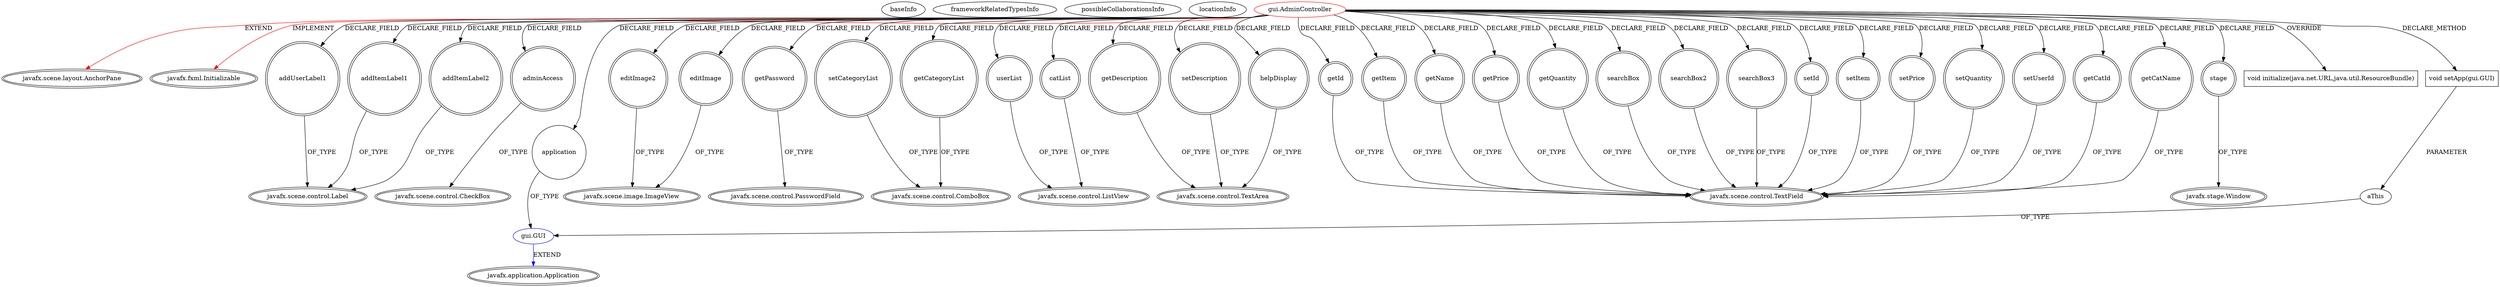 digraph {
baseInfo[graphId=2207,category="extension_graph",isAnonymous=false,possibleRelation=true]
frameworkRelatedTypesInfo[0="javafx.scene.layout.AnchorPane",1="javafx.fxml.Initializable"]
possibleCollaborationsInfo[0="2207~CLIENT_METHOD_DECLARATION-PARAMETER_DECLARATION-FIELD_DECLARATION-~javafx.scene.layout.AnchorPane javafx.fxml.Initializable ~javafx.application.Application ~false~false"]
locationInfo[projectName="bpaxson62-JavaFXPOS",filePath="/bpaxson62-JavaFXPOS/JavaFXPOS-master/src/gui/AdminController.java",contextSignature="AdminController",graphId="2207"]
0[label="gui.AdminController",vertexType="ROOT_CLIENT_CLASS_DECLARATION",isFrameworkType=false,color=red]
1[label="javafx.scene.layout.AnchorPane",vertexType="FRAMEWORK_CLASS_TYPE",isFrameworkType=true,peripheries=2]
2[label="javafx.fxml.Initializable",vertexType="FRAMEWORK_INTERFACE_TYPE",isFrameworkType=true,peripheries=2]
3[label="addItemLabel1",vertexType="FIELD_DECLARATION",isFrameworkType=true,peripheries=2,shape=circle]
4[label="javafx.scene.control.Label",vertexType="FRAMEWORK_CLASS_TYPE",isFrameworkType=true,peripheries=2]
5[label="addItemLabel2",vertexType="FIELD_DECLARATION",isFrameworkType=true,peripheries=2,shape=circle]
7[label="addUserLabel1",vertexType="FIELD_DECLARATION",isFrameworkType=true,peripheries=2,shape=circle]
9[label="adminAccess",vertexType="FIELD_DECLARATION",isFrameworkType=true,peripheries=2,shape=circle]
10[label="javafx.scene.control.CheckBox",vertexType="FRAMEWORK_CLASS_TYPE",isFrameworkType=true,peripheries=2]
11[label="application",vertexType="FIELD_DECLARATION",isFrameworkType=false,shape=circle]
12[label="gui.GUI",vertexType="REFERENCE_CLIENT_CLASS_DECLARATION",isFrameworkType=false,color=blue]
13[label="javafx.application.Application",vertexType="FRAMEWORK_CLASS_TYPE",isFrameworkType=true,peripheries=2]
14[label="catList",vertexType="FIELD_DECLARATION",isFrameworkType=true,peripheries=2,shape=circle]
15[label="javafx.scene.control.ListView",vertexType="FRAMEWORK_CLASS_TYPE",isFrameworkType=true,peripheries=2]
16[label="editImage",vertexType="FIELD_DECLARATION",isFrameworkType=true,peripheries=2,shape=circle]
17[label="javafx.scene.image.ImageView",vertexType="FRAMEWORK_CLASS_TYPE",isFrameworkType=true,peripheries=2]
18[label="editImage2",vertexType="FIELD_DECLARATION",isFrameworkType=true,peripheries=2,shape=circle]
20[label="getCatId",vertexType="FIELD_DECLARATION",isFrameworkType=true,peripheries=2,shape=circle]
21[label="javafx.scene.control.TextField",vertexType="FRAMEWORK_CLASS_TYPE",isFrameworkType=true,peripheries=2]
22[label="getCatName",vertexType="FIELD_DECLARATION",isFrameworkType=true,peripheries=2,shape=circle]
24[label="getCategoryList",vertexType="FIELD_DECLARATION",isFrameworkType=true,peripheries=2,shape=circle]
25[label="javafx.scene.control.ComboBox",vertexType="FRAMEWORK_CLASS_TYPE",isFrameworkType=true,peripheries=2]
26[label="getDescription",vertexType="FIELD_DECLARATION",isFrameworkType=true,peripheries=2,shape=circle]
27[label="javafx.scene.control.TextArea",vertexType="FRAMEWORK_CLASS_TYPE",isFrameworkType=true,peripheries=2]
28[label="getId",vertexType="FIELD_DECLARATION",isFrameworkType=true,peripheries=2,shape=circle]
30[label="getItem",vertexType="FIELD_DECLARATION",isFrameworkType=true,peripheries=2,shape=circle]
32[label="getName",vertexType="FIELD_DECLARATION",isFrameworkType=true,peripheries=2,shape=circle]
34[label="getPassword",vertexType="FIELD_DECLARATION",isFrameworkType=true,peripheries=2,shape=circle]
35[label="javafx.scene.control.PasswordField",vertexType="FRAMEWORK_CLASS_TYPE",isFrameworkType=true,peripheries=2]
36[label="getPrice",vertexType="FIELD_DECLARATION",isFrameworkType=true,peripheries=2,shape=circle]
38[label="getQuantity",vertexType="FIELD_DECLARATION",isFrameworkType=true,peripheries=2,shape=circle]
40[label="helpDisplay",vertexType="FIELD_DECLARATION",isFrameworkType=true,peripheries=2,shape=circle]
42[label="searchBox",vertexType="FIELD_DECLARATION",isFrameworkType=true,peripheries=2,shape=circle]
44[label="searchBox2",vertexType="FIELD_DECLARATION",isFrameworkType=true,peripheries=2,shape=circle]
46[label="searchBox3",vertexType="FIELD_DECLARATION",isFrameworkType=true,peripheries=2,shape=circle]
48[label="setCategoryList",vertexType="FIELD_DECLARATION",isFrameworkType=true,peripheries=2,shape=circle]
50[label="setDescription",vertexType="FIELD_DECLARATION",isFrameworkType=true,peripheries=2,shape=circle]
52[label="setId",vertexType="FIELD_DECLARATION",isFrameworkType=true,peripheries=2,shape=circle]
54[label="setItem",vertexType="FIELD_DECLARATION",isFrameworkType=true,peripheries=2,shape=circle]
56[label="setPrice",vertexType="FIELD_DECLARATION",isFrameworkType=true,peripheries=2,shape=circle]
58[label="setQuantity",vertexType="FIELD_DECLARATION",isFrameworkType=true,peripheries=2,shape=circle]
60[label="setUserId",vertexType="FIELD_DECLARATION",isFrameworkType=true,peripheries=2,shape=circle]
62[label="stage",vertexType="FIELD_DECLARATION",isFrameworkType=true,peripheries=2,shape=circle]
63[label="javafx.stage.Window",vertexType="FRAMEWORK_CLASS_TYPE",isFrameworkType=true,peripheries=2]
64[label="userList",vertexType="FIELD_DECLARATION",isFrameworkType=true,peripheries=2,shape=circle]
66[label="void initialize(java.net.URL,java.util.ResourceBundle)",vertexType="OVERRIDING_METHOD_DECLARATION",isFrameworkType=false,shape=box]
341[label="void setApp(gui.GUI)",vertexType="CLIENT_METHOD_DECLARATION",isFrameworkType=false,shape=box]
342[label="aThis",vertexType="PARAMETER_DECLARATION",isFrameworkType=false]
0->1[label="EXTEND",color=red]
0->2[label="IMPLEMENT",color=red]
0->3[label="DECLARE_FIELD"]
3->4[label="OF_TYPE"]
0->5[label="DECLARE_FIELD"]
5->4[label="OF_TYPE"]
0->7[label="DECLARE_FIELD"]
7->4[label="OF_TYPE"]
0->9[label="DECLARE_FIELD"]
9->10[label="OF_TYPE"]
0->11[label="DECLARE_FIELD"]
12->13[label="EXTEND",color=blue]
11->12[label="OF_TYPE"]
0->14[label="DECLARE_FIELD"]
14->15[label="OF_TYPE"]
0->16[label="DECLARE_FIELD"]
16->17[label="OF_TYPE"]
0->18[label="DECLARE_FIELD"]
18->17[label="OF_TYPE"]
0->20[label="DECLARE_FIELD"]
20->21[label="OF_TYPE"]
0->22[label="DECLARE_FIELD"]
22->21[label="OF_TYPE"]
0->24[label="DECLARE_FIELD"]
24->25[label="OF_TYPE"]
0->26[label="DECLARE_FIELD"]
26->27[label="OF_TYPE"]
0->28[label="DECLARE_FIELD"]
28->21[label="OF_TYPE"]
0->30[label="DECLARE_FIELD"]
30->21[label="OF_TYPE"]
0->32[label="DECLARE_FIELD"]
32->21[label="OF_TYPE"]
0->34[label="DECLARE_FIELD"]
34->35[label="OF_TYPE"]
0->36[label="DECLARE_FIELD"]
36->21[label="OF_TYPE"]
0->38[label="DECLARE_FIELD"]
38->21[label="OF_TYPE"]
0->40[label="DECLARE_FIELD"]
40->27[label="OF_TYPE"]
0->42[label="DECLARE_FIELD"]
42->21[label="OF_TYPE"]
0->44[label="DECLARE_FIELD"]
44->21[label="OF_TYPE"]
0->46[label="DECLARE_FIELD"]
46->21[label="OF_TYPE"]
0->48[label="DECLARE_FIELD"]
48->25[label="OF_TYPE"]
0->50[label="DECLARE_FIELD"]
50->27[label="OF_TYPE"]
0->52[label="DECLARE_FIELD"]
52->21[label="OF_TYPE"]
0->54[label="DECLARE_FIELD"]
54->21[label="OF_TYPE"]
0->56[label="DECLARE_FIELD"]
56->21[label="OF_TYPE"]
0->58[label="DECLARE_FIELD"]
58->21[label="OF_TYPE"]
0->60[label="DECLARE_FIELD"]
60->21[label="OF_TYPE"]
0->62[label="DECLARE_FIELD"]
62->63[label="OF_TYPE"]
0->64[label="DECLARE_FIELD"]
64->15[label="OF_TYPE"]
0->66[label="OVERRIDE"]
0->341[label="DECLARE_METHOD"]
342->12[label="OF_TYPE"]
341->342[label="PARAMETER"]
}
